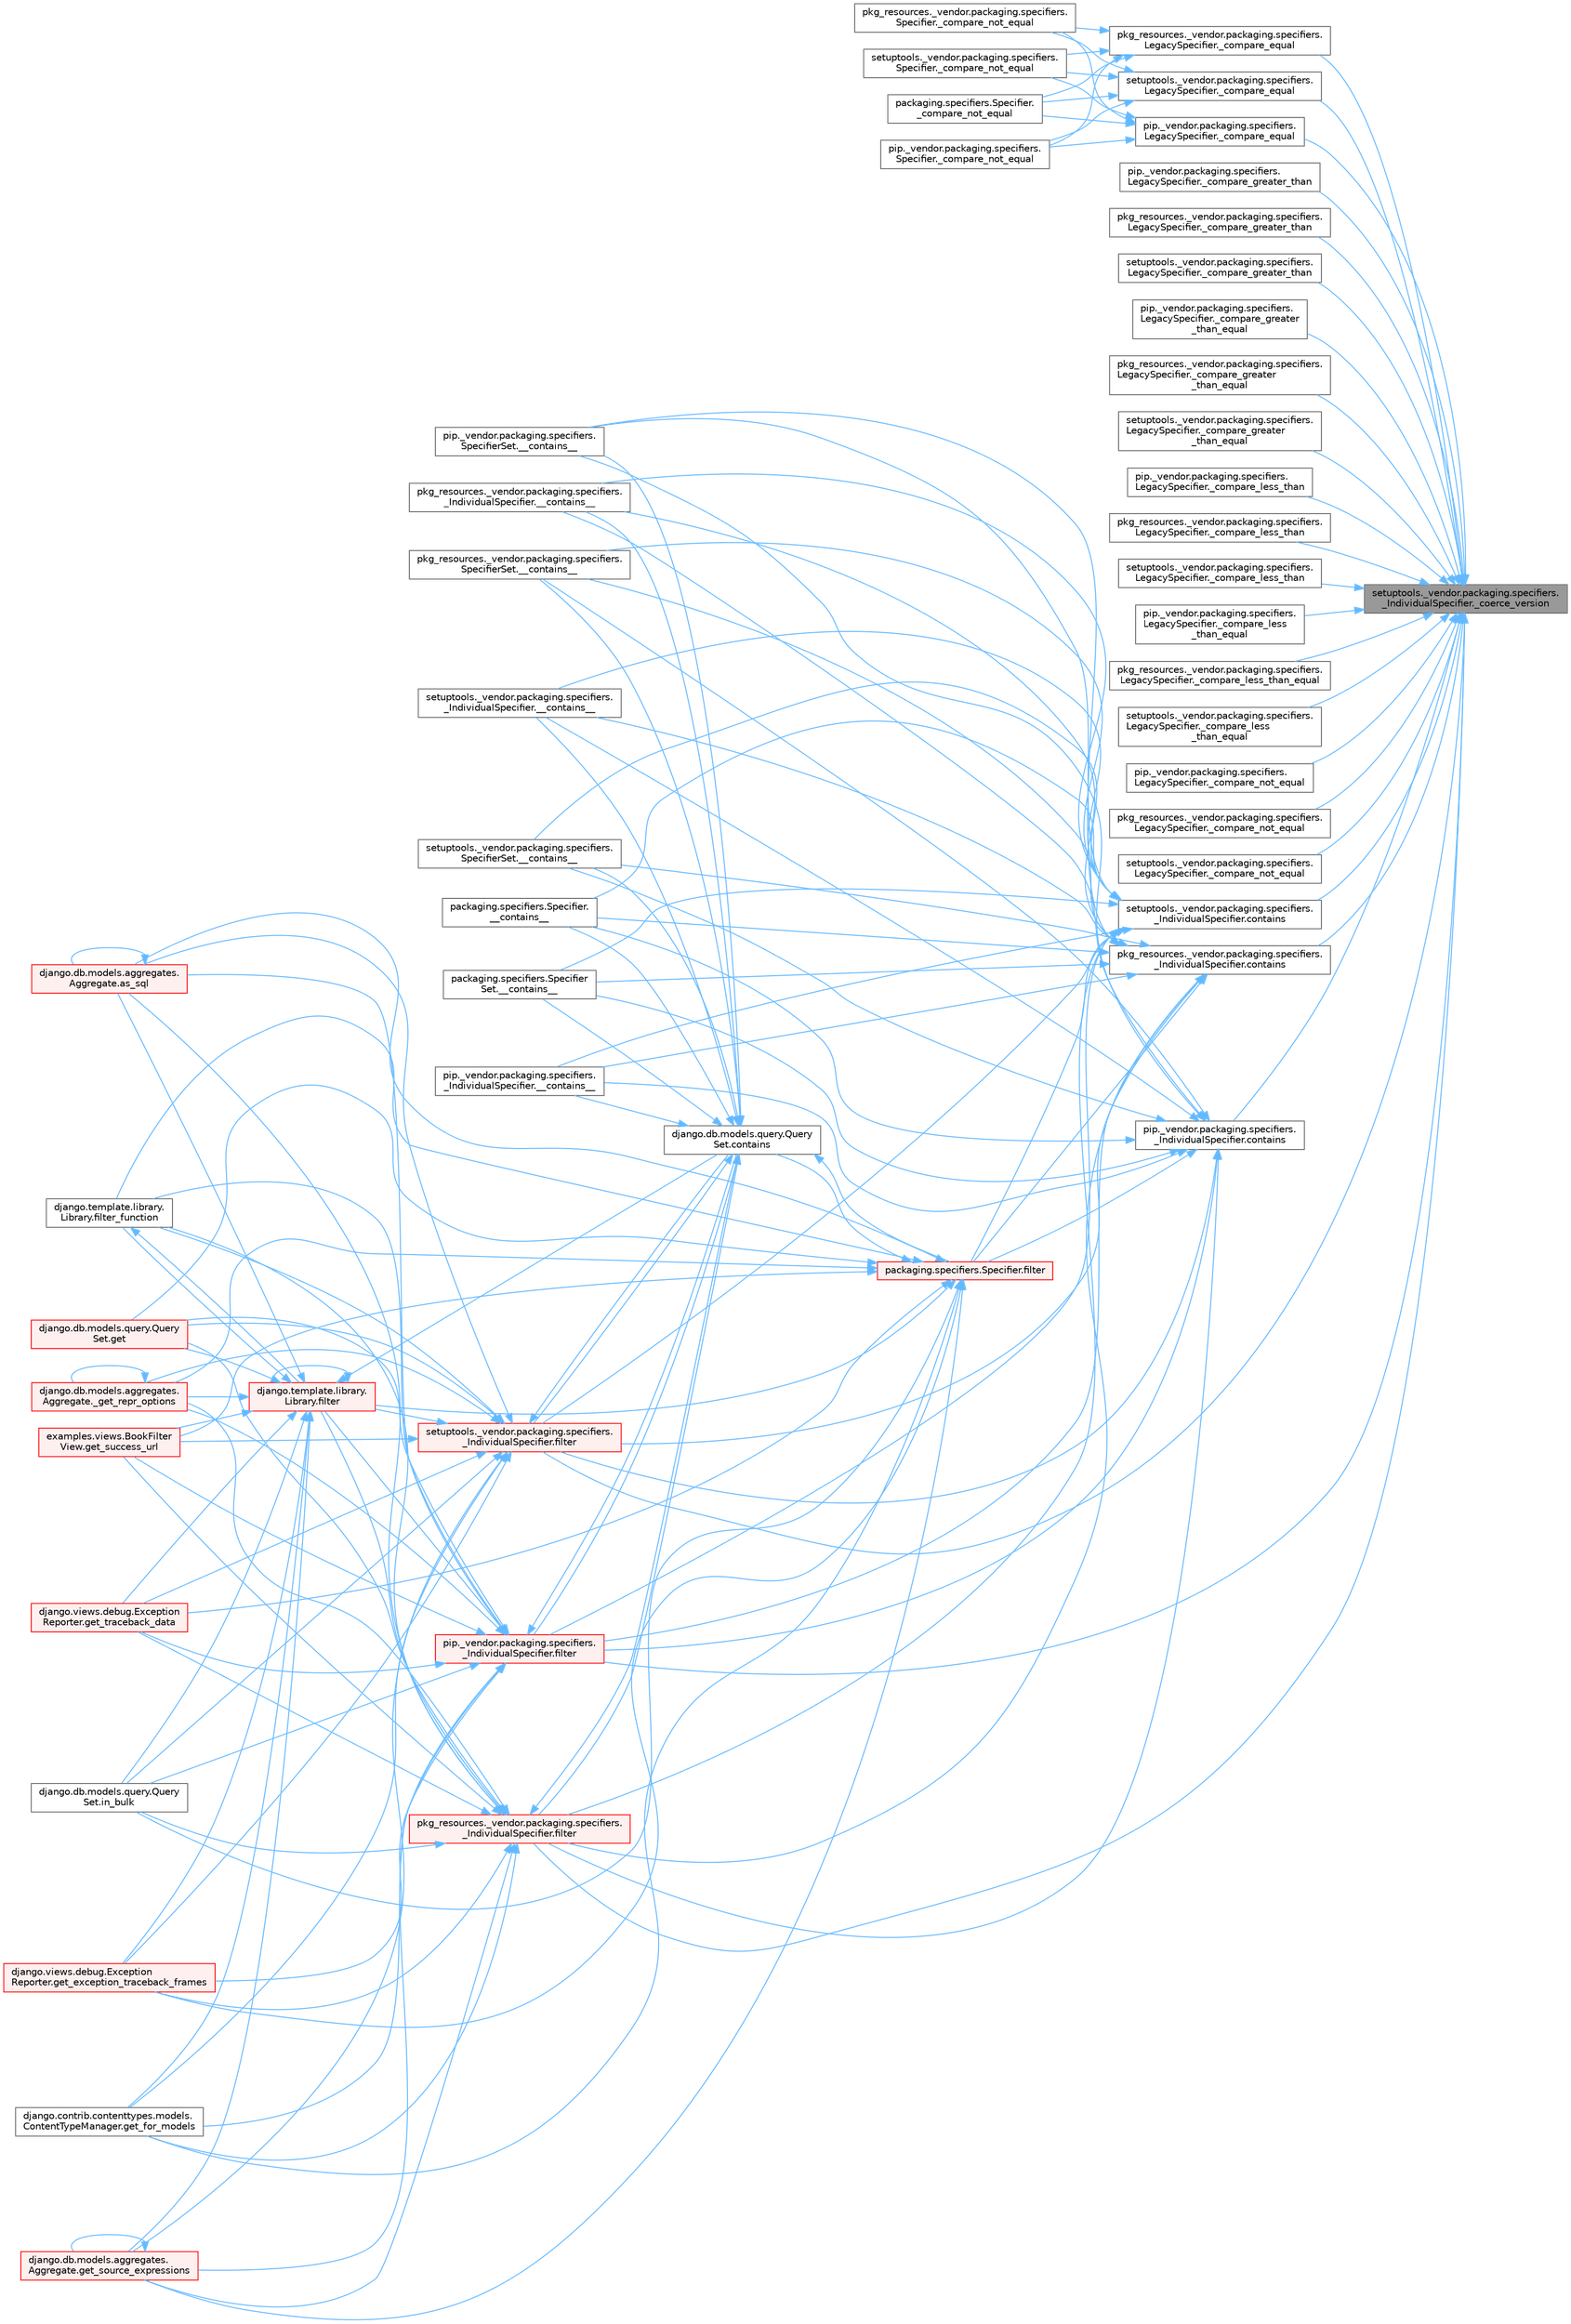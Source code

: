 digraph "setuptools._vendor.packaging.specifiers._IndividualSpecifier._coerce_version"
{
 // LATEX_PDF_SIZE
  bgcolor="transparent";
  edge [fontname=Helvetica,fontsize=10,labelfontname=Helvetica,labelfontsize=10];
  node [fontname=Helvetica,fontsize=10,shape=box,height=0.2,width=0.4];
  rankdir="RL";
  Node1 [id="Node000001",label="setuptools._vendor.packaging.specifiers.\l_IndividualSpecifier._coerce_version",height=0.2,width=0.4,color="gray40", fillcolor="grey60", style="filled", fontcolor="black",tooltip=" "];
  Node1 -> Node2 [id="edge1_Node000001_Node000002",dir="back",color="steelblue1",style="solid",tooltip=" "];
  Node2 [id="Node000002",label="pip._vendor.packaging.specifiers.\lLegacySpecifier._compare_equal",height=0.2,width=0.4,color="grey40", fillcolor="white", style="filled",URL="$classpip_1_1__vendor_1_1packaging_1_1specifiers_1_1_legacy_specifier.html#aa992abfe636b5dcc36fb73c9ba6eadc5",tooltip=" "];
  Node2 -> Node3 [id="edge2_Node000002_Node000003",dir="back",color="steelblue1",style="solid",tooltip=" "];
  Node3 [id="Node000003",label="packaging.specifiers.Specifier.\l_compare_not_equal",height=0.2,width=0.4,color="grey40", fillcolor="white", style="filled",URL="$classpackaging_1_1specifiers_1_1_specifier.html#afaf61a5885cdabcc436fab2c2c20abdf",tooltip=" "];
  Node2 -> Node4 [id="edge3_Node000002_Node000004",dir="back",color="steelblue1",style="solid",tooltip=" "];
  Node4 [id="Node000004",label="pip._vendor.packaging.specifiers.\lSpecifier._compare_not_equal",height=0.2,width=0.4,color="grey40", fillcolor="white", style="filled",URL="$classpip_1_1__vendor_1_1packaging_1_1specifiers_1_1_specifier.html#ac075d7482cc67183e717c5f5445e099c",tooltip=" "];
  Node2 -> Node5 [id="edge4_Node000002_Node000005",dir="back",color="steelblue1",style="solid",tooltip=" "];
  Node5 [id="Node000005",label="pkg_resources._vendor.packaging.specifiers.\lSpecifier._compare_not_equal",height=0.2,width=0.4,color="grey40", fillcolor="white", style="filled",URL="$classpkg__resources_1_1__vendor_1_1packaging_1_1specifiers_1_1_specifier.html#aecca9d52cf2ac225af3903268a50b1ba",tooltip=" "];
  Node2 -> Node6 [id="edge5_Node000002_Node000006",dir="back",color="steelblue1",style="solid",tooltip=" "];
  Node6 [id="Node000006",label="setuptools._vendor.packaging.specifiers.\lSpecifier._compare_not_equal",height=0.2,width=0.4,color="grey40", fillcolor="white", style="filled",URL="$classsetuptools_1_1__vendor_1_1packaging_1_1specifiers_1_1_specifier.html#aa03261e15d89f8c477abf4418d840951",tooltip=" "];
  Node1 -> Node7 [id="edge6_Node000001_Node000007",dir="back",color="steelblue1",style="solid",tooltip=" "];
  Node7 [id="Node000007",label="pkg_resources._vendor.packaging.specifiers.\lLegacySpecifier._compare_equal",height=0.2,width=0.4,color="grey40", fillcolor="white", style="filled",URL="$classpkg__resources_1_1__vendor_1_1packaging_1_1specifiers_1_1_legacy_specifier.html#a9ab14befdf33932453ea48aa388e64ef",tooltip=" "];
  Node7 -> Node3 [id="edge7_Node000007_Node000003",dir="back",color="steelblue1",style="solid",tooltip=" "];
  Node7 -> Node4 [id="edge8_Node000007_Node000004",dir="back",color="steelblue1",style="solid",tooltip=" "];
  Node7 -> Node5 [id="edge9_Node000007_Node000005",dir="back",color="steelblue1",style="solid",tooltip=" "];
  Node7 -> Node6 [id="edge10_Node000007_Node000006",dir="back",color="steelblue1",style="solid",tooltip=" "];
  Node1 -> Node8 [id="edge11_Node000001_Node000008",dir="back",color="steelblue1",style="solid",tooltip=" "];
  Node8 [id="Node000008",label="setuptools._vendor.packaging.specifiers.\lLegacySpecifier._compare_equal",height=0.2,width=0.4,color="grey40", fillcolor="white", style="filled",URL="$classsetuptools_1_1__vendor_1_1packaging_1_1specifiers_1_1_legacy_specifier.html#af2f9a3723cc43c0e2ba52554904ca5ee",tooltip=" "];
  Node8 -> Node3 [id="edge12_Node000008_Node000003",dir="back",color="steelblue1",style="solid",tooltip=" "];
  Node8 -> Node4 [id="edge13_Node000008_Node000004",dir="back",color="steelblue1",style="solid",tooltip=" "];
  Node8 -> Node5 [id="edge14_Node000008_Node000005",dir="back",color="steelblue1",style="solid",tooltip=" "];
  Node8 -> Node6 [id="edge15_Node000008_Node000006",dir="back",color="steelblue1",style="solid",tooltip=" "];
  Node1 -> Node9 [id="edge16_Node000001_Node000009",dir="back",color="steelblue1",style="solid",tooltip=" "];
  Node9 [id="Node000009",label="pip._vendor.packaging.specifiers.\lLegacySpecifier._compare_greater_than",height=0.2,width=0.4,color="grey40", fillcolor="white", style="filled",URL="$classpip_1_1__vendor_1_1packaging_1_1specifiers_1_1_legacy_specifier.html#a7f8ae49153f63ae98b5fcaa3aba95924",tooltip=" "];
  Node1 -> Node10 [id="edge17_Node000001_Node000010",dir="back",color="steelblue1",style="solid",tooltip=" "];
  Node10 [id="Node000010",label="pkg_resources._vendor.packaging.specifiers.\lLegacySpecifier._compare_greater_than",height=0.2,width=0.4,color="grey40", fillcolor="white", style="filled",URL="$classpkg__resources_1_1__vendor_1_1packaging_1_1specifiers_1_1_legacy_specifier.html#afa279350935f2a7582476d115ab74a6c",tooltip=" "];
  Node1 -> Node11 [id="edge18_Node000001_Node000011",dir="back",color="steelblue1",style="solid",tooltip=" "];
  Node11 [id="Node000011",label="setuptools._vendor.packaging.specifiers.\lLegacySpecifier._compare_greater_than",height=0.2,width=0.4,color="grey40", fillcolor="white", style="filled",URL="$classsetuptools_1_1__vendor_1_1packaging_1_1specifiers_1_1_legacy_specifier.html#a122d0eb86955927dd763498cb9765774",tooltip=" "];
  Node1 -> Node12 [id="edge19_Node000001_Node000012",dir="back",color="steelblue1",style="solid",tooltip=" "];
  Node12 [id="Node000012",label="pip._vendor.packaging.specifiers.\lLegacySpecifier._compare_greater\l_than_equal",height=0.2,width=0.4,color="grey40", fillcolor="white", style="filled",URL="$classpip_1_1__vendor_1_1packaging_1_1specifiers_1_1_legacy_specifier.html#a40b61cc2c25af7c94aa651295b25dab1",tooltip=" "];
  Node1 -> Node13 [id="edge20_Node000001_Node000013",dir="back",color="steelblue1",style="solid",tooltip=" "];
  Node13 [id="Node000013",label="pkg_resources._vendor.packaging.specifiers.\lLegacySpecifier._compare_greater\l_than_equal",height=0.2,width=0.4,color="grey40", fillcolor="white", style="filled",URL="$classpkg__resources_1_1__vendor_1_1packaging_1_1specifiers_1_1_legacy_specifier.html#a6778a400c248b6f8b374ffcf8c0ec60c",tooltip=" "];
  Node1 -> Node14 [id="edge21_Node000001_Node000014",dir="back",color="steelblue1",style="solid",tooltip=" "];
  Node14 [id="Node000014",label="setuptools._vendor.packaging.specifiers.\lLegacySpecifier._compare_greater\l_than_equal",height=0.2,width=0.4,color="grey40", fillcolor="white", style="filled",URL="$classsetuptools_1_1__vendor_1_1packaging_1_1specifiers_1_1_legacy_specifier.html#a0ac04fa512061f6629c6444e73358d34",tooltip=" "];
  Node1 -> Node15 [id="edge22_Node000001_Node000015",dir="back",color="steelblue1",style="solid",tooltip=" "];
  Node15 [id="Node000015",label="pip._vendor.packaging.specifiers.\lLegacySpecifier._compare_less_than",height=0.2,width=0.4,color="grey40", fillcolor="white", style="filled",URL="$classpip_1_1__vendor_1_1packaging_1_1specifiers_1_1_legacy_specifier.html#a64bc4cd3d43b304356d7ef3c3da8043a",tooltip=" "];
  Node1 -> Node16 [id="edge23_Node000001_Node000016",dir="back",color="steelblue1",style="solid",tooltip=" "];
  Node16 [id="Node000016",label="pkg_resources._vendor.packaging.specifiers.\lLegacySpecifier._compare_less_than",height=0.2,width=0.4,color="grey40", fillcolor="white", style="filled",URL="$classpkg__resources_1_1__vendor_1_1packaging_1_1specifiers_1_1_legacy_specifier.html#aa76c7e2e1e58b32a2801c09076eb9ee8",tooltip=" "];
  Node1 -> Node17 [id="edge24_Node000001_Node000017",dir="back",color="steelblue1",style="solid",tooltip=" "];
  Node17 [id="Node000017",label="setuptools._vendor.packaging.specifiers.\lLegacySpecifier._compare_less_than",height=0.2,width=0.4,color="grey40", fillcolor="white", style="filled",URL="$classsetuptools_1_1__vendor_1_1packaging_1_1specifiers_1_1_legacy_specifier.html#ac8081511dbe3bdf8d01a9bb9257a281c",tooltip=" "];
  Node1 -> Node18 [id="edge25_Node000001_Node000018",dir="back",color="steelblue1",style="solid",tooltip=" "];
  Node18 [id="Node000018",label="pip._vendor.packaging.specifiers.\lLegacySpecifier._compare_less\l_than_equal",height=0.2,width=0.4,color="grey40", fillcolor="white", style="filled",URL="$classpip_1_1__vendor_1_1packaging_1_1specifiers_1_1_legacy_specifier.html#a97c4a9b07607db6a9fc75305fad07592",tooltip=" "];
  Node1 -> Node19 [id="edge26_Node000001_Node000019",dir="back",color="steelblue1",style="solid",tooltip=" "];
  Node19 [id="Node000019",label="pkg_resources._vendor.packaging.specifiers.\lLegacySpecifier._compare_less_than_equal",height=0.2,width=0.4,color="grey40", fillcolor="white", style="filled",URL="$classpkg__resources_1_1__vendor_1_1packaging_1_1specifiers_1_1_legacy_specifier.html#a820d32e098eb543a2b03160a5724c3d1",tooltip=" "];
  Node1 -> Node20 [id="edge27_Node000001_Node000020",dir="back",color="steelblue1",style="solid",tooltip=" "];
  Node20 [id="Node000020",label="setuptools._vendor.packaging.specifiers.\lLegacySpecifier._compare_less\l_than_equal",height=0.2,width=0.4,color="grey40", fillcolor="white", style="filled",URL="$classsetuptools_1_1__vendor_1_1packaging_1_1specifiers_1_1_legacy_specifier.html#a0e6500c47377b3c773fa67f8a2f73adb",tooltip=" "];
  Node1 -> Node21 [id="edge28_Node000001_Node000021",dir="back",color="steelblue1",style="solid",tooltip=" "];
  Node21 [id="Node000021",label="pip._vendor.packaging.specifiers.\lLegacySpecifier._compare_not_equal",height=0.2,width=0.4,color="grey40", fillcolor="white", style="filled",URL="$classpip_1_1__vendor_1_1packaging_1_1specifiers_1_1_legacy_specifier.html#a9772d84edb67d9cc164ae26e13621e1c",tooltip=" "];
  Node1 -> Node22 [id="edge29_Node000001_Node000022",dir="back",color="steelblue1",style="solid",tooltip=" "];
  Node22 [id="Node000022",label="pkg_resources._vendor.packaging.specifiers.\lLegacySpecifier._compare_not_equal",height=0.2,width=0.4,color="grey40", fillcolor="white", style="filled",URL="$classpkg__resources_1_1__vendor_1_1packaging_1_1specifiers_1_1_legacy_specifier.html#aa5b8e0273c939304609e25b0a26674d4",tooltip=" "];
  Node1 -> Node23 [id="edge30_Node000001_Node000023",dir="back",color="steelblue1",style="solid",tooltip=" "];
  Node23 [id="Node000023",label="setuptools._vendor.packaging.specifiers.\lLegacySpecifier._compare_not_equal",height=0.2,width=0.4,color="grey40", fillcolor="white", style="filled",URL="$classsetuptools_1_1__vendor_1_1packaging_1_1specifiers_1_1_legacy_specifier.html#a203f91f790c2aedbbb57ec7711cc360a",tooltip=" "];
  Node1 -> Node24 [id="edge31_Node000001_Node000024",dir="back",color="steelblue1",style="solid",tooltip=" "];
  Node24 [id="Node000024",label="pip._vendor.packaging.specifiers.\l_IndividualSpecifier.contains",height=0.2,width=0.4,color="grey40", fillcolor="white", style="filled",URL="$classpip_1_1__vendor_1_1packaging_1_1specifiers_1_1___individual_specifier.html#a0225ec2329bc258c9ff7d62a4ad6dde5",tooltip=" "];
  Node24 -> Node25 [id="edge32_Node000024_Node000025",dir="back",color="steelblue1",style="solid",tooltip=" "];
  Node25 [id="Node000025",label="packaging.specifiers.Specifier.\l__contains__",height=0.2,width=0.4,color="grey40", fillcolor="white", style="filled",URL="$classpackaging_1_1specifiers_1_1_specifier.html#adc6d0f14bb1eff89499eea42047f3ba1",tooltip=" "];
  Node24 -> Node26 [id="edge33_Node000024_Node000026",dir="back",color="steelblue1",style="solid",tooltip=" "];
  Node26 [id="Node000026",label="packaging.specifiers.Specifier\lSet.__contains__",height=0.2,width=0.4,color="grey40", fillcolor="white", style="filled",URL="$classpackaging_1_1specifiers_1_1_specifier_set.html#afe431232e3df02a4ebec8ed882319eb4",tooltip=" "];
  Node24 -> Node27 [id="edge34_Node000024_Node000027",dir="back",color="steelblue1",style="solid",tooltip=" "];
  Node27 [id="Node000027",label="pip._vendor.packaging.specifiers.\l_IndividualSpecifier.__contains__",height=0.2,width=0.4,color="grey40", fillcolor="white", style="filled",URL="$classpip_1_1__vendor_1_1packaging_1_1specifiers_1_1___individual_specifier.html#a838b430af2f5ab5d2241a7c0bdd0e99e",tooltip=" "];
  Node24 -> Node28 [id="edge35_Node000024_Node000028",dir="back",color="steelblue1",style="solid",tooltip=" "];
  Node28 [id="Node000028",label="pip._vendor.packaging.specifiers.\lSpecifierSet.__contains__",height=0.2,width=0.4,color="grey40", fillcolor="white", style="filled",URL="$classpip_1_1__vendor_1_1packaging_1_1specifiers_1_1_specifier_set.html#a6129bfedcd20834661d4883f7fbaed86",tooltip=" "];
  Node24 -> Node29 [id="edge36_Node000024_Node000029",dir="back",color="steelblue1",style="solid",tooltip=" "];
  Node29 [id="Node000029",label="pkg_resources._vendor.packaging.specifiers.\l_IndividualSpecifier.__contains__",height=0.2,width=0.4,color="grey40", fillcolor="white", style="filled",URL="$classpkg__resources_1_1__vendor_1_1packaging_1_1specifiers_1_1___individual_specifier.html#a2370a23a1faa6987b992d9e69069aa6b",tooltip=" "];
  Node24 -> Node30 [id="edge37_Node000024_Node000030",dir="back",color="steelblue1",style="solid",tooltip=" "];
  Node30 [id="Node000030",label="pkg_resources._vendor.packaging.specifiers.\lSpecifierSet.__contains__",height=0.2,width=0.4,color="grey40", fillcolor="white", style="filled",URL="$classpkg__resources_1_1__vendor_1_1packaging_1_1specifiers_1_1_specifier_set.html#aad5022ca5dea895ec350e338ba308529",tooltip=" "];
  Node24 -> Node31 [id="edge38_Node000024_Node000031",dir="back",color="steelblue1",style="solid",tooltip=" "];
  Node31 [id="Node000031",label="setuptools._vendor.packaging.specifiers.\l_IndividualSpecifier.__contains__",height=0.2,width=0.4,color="grey40", fillcolor="white", style="filled",URL="$classsetuptools_1_1__vendor_1_1packaging_1_1specifiers_1_1___individual_specifier.html#aff90cdb7b48e1e261461d10f6bbe8c5e",tooltip=" "];
  Node24 -> Node32 [id="edge39_Node000024_Node000032",dir="back",color="steelblue1",style="solid",tooltip=" "];
  Node32 [id="Node000032",label="setuptools._vendor.packaging.specifiers.\lSpecifierSet.__contains__",height=0.2,width=0.4,color="grey40", fillcolor="white", style="filled",URL="$classsetuptools_1_1__vendor_1_1packaging_1_1specifiers_1_1_specifier_set.html#a44a6f0f6a924c5c4fb150fff13c089c6",tooltip=" "];
  Node24 -> Node33 [id="edge40_Node000024_Node000033",dir="back",color="steelblue1",style="solid",tooltip=" "];
  Node33 [id="Node000033",label="packaging.specifiers.Specifier.filter",height=0.2,width=0.4,color="red", fillcolor="#FFF0F0", style="filled",URL="$classpackaging_1_1specifiers_1_1_specifier.html#a22d9e14c5343d89e742b098b6d7997f7",tooltip=" "];
  Node33 -> Node34 [id="edge41_Node000033_Node000034",dir="back",color="steelblue1",style="solid",tooltip=" "];
  Node34 [id="Node000034",label="django.db.models.aggregates.\lAggregate._get_repr_options",height=0.2,width=0.4,color="red", fillcolor="#FFF0F0", style="filled",URL="$classdjango_1_1db_1_1models_1_1aggregates_1_1_aggregate.html#a9256cb09b47d2922447ef2d7e78a9cc7",tooltip=" "];
  Node34 -> Node34 [id="edge42_Node000034_Node000034",dir="back",color="steelblue1",style="solid",tooltip=" "];
  Node33 -> Node37 [id="edge43_Node000033_Node000037",dir="back",color="steelblue1",style="solid",tooltip=" "];
  Node37 [id="Node000037",label="django.db.models.aggregates.\lAggregate.as_sql",height=0.2,width=0.4,color="red", fillcolor="#FFF0F0", style="filled",URL="$classdjango_1_1db_1_1models_1_1aggregates_1_1_aggregate.html#aeb213202f480fabf5956d513efab08d6",tooltip=" "];
  Node37 -> Node37 [id="edge44_Node000037_Node000037",dir="back",color="steelblue1",style="solid",tooltip=" "];
  Node33 -> Node66 [id="edge45_Node000033_Node000066",dir="back",color="steelblue1",style="solid",tooltip=" "];
  Node66 [id="Node000066",label="django.db.models.query.Query\lSet.contains",height=0.2,width=0.4,color="grey40", fillcolor="white", style="filled",URL="$classdjango_1_1db_1_1models_1_1query_1_1_query_set.html#a242e569a4bce6723adc3e71fdc69b70f",tooltip=" "];
  Node66 -> Node25 [id="edge46_Node000066_Node000025",dir="back",color="steelblue1",style="solid",tooltip=" "];
  Node66 -> Node26 [id="edge47_Node000066_Node000026",dir="back",color="steelblue1",style="solid",tooltip=" "];
  Node66 -> Node27 [id="edge48_Node000066_Node000027",dir="back",color="steelblue1",style="solid",tooltip=" "];
  Node66 -> Node28 [id="edge49_Node000066_Node000028",dir="back",color="steelblue1",style="solid",tooltip=" "];
  Node66 -> Node29 [id="edge50_Node000066_Node000029",dir="back",color="steelblue1",style="solid",tooltip=" "];
  Node66 -> Node30 [id="edge51_Node000066_Node000030",dir="back",color="steelblue1",style="solid",tooltip=" "];
  Node66 -> Node31 [id="edge52_Node000066_Node000031",dir="back",color="steelblue1",style="solid",tooltip=" "];
  Node66 -> Node32 [id="edge53_Node000066_Node000032",dir="back",color="steelblue1",style="solid",tooltip=" "];
  Node66 -> Node33 [id="edge54_Node000066_Node000033",dir="back",color="steelblue1",style="solid",tooltip=" "];
  Node66 -> Node67 [id="edge55_Node000066_Node000067",dir="back",color="steelblue1",style="solid",tooltip=" "];
  Node67 [id="Node000067",label="pip._vendor.packaging.specifiers.\l_IndividualSpecifier.filter",height=0.2,width=0.4,color="red", fillcolor="#FFF0F0", style="filled",URL="$classpip_1_1__vendor_1_1packaging_1_1specifiers_1_1___individual_specifier.html#a6203976cfa5ddd6a1f47f8dfe0669fd7",tooltip=" "];
  Node67 -> Node34 [id="edge56_Node000067_Node000034",dir="back",color="steelblue1",style="solid",tooltip=" "];
  Node67 -> Node37 [id="edge57_Node000067_Node000037",dir="back",color="steelblue1",style="solid",tooltip=" "];
  Node67 -> Node66 [id="edge58_Node000067_Node000066",dir="back",color="steelblue1",style="solid",tooltip=" "];
  Node67 -> Node68 [id="edge59_Node000067_Node000068",dir="back",color="steelblue1",style="solid",tooltip=" "];
  Node68 [id="Node000068",label="django.template.library.\lLibrary.filter",height=0.2,width=0.4,color="red", fillcolor="#FFF0F0", style="filled",URL="$classdjango_1_1template_1_1library_1_1_library.html#ac67bb1211ffc0354d5bf33029a58aa43",tooltip=" "];
  Node68 -> Node34 [id="edge60_Node000068_Node000034",dir="back",color="steelblue1",style="solid",tooltip=" "];
  Node68 -> Node37 [id="edge61_Node000068_Node000037",dir="back",color="steelblue1",style="solid",tooltip=" "];
  Node68 -> Node66 [id="edge62_Node000068_Node000066",dir="back",color="steelblue1",style="solid",tooltip=" "];
  Node68 -> Node68 [id="edge63_Node000068_Node000068",dir="back",color="steelblue1",style="solid",tooltip=" "];
  Node68 -> Node69 [id="edge64_Node000068_Node000069",dir="back",color="steelblue1",style="solid",tooltip=" "];
  Node69 [id="Node000069",label="django.template.library.\lLibrary.filter_function",height=0.2,width=0.4,color="grey40", fillcolor="white", style="filled",URL="$classdjango_1_1template_1_1library_1_1_library.html#ac31ca4b9799430f0623aea9d177a04dc",tooltip=" "];
  Node69 -> Node68 [id="edge65_Node000069_Node000068",dir="back",color="steelblue1",style="solid",tooltip=" "];
  Node68 -> Node70 [id="edge66_Node000068_Node000070",dir="back",color="steelblue1",style="solid",tooltip=" "];
  Node70 [id="Node000070",label="django.db.models.query.Query\lSet.get",height=0.2,width=0.4,color="red", fillcolor="#FFF0F0", style="filled",URL="$classdjango_1_1db_1_1models_1_1query_1_1_query_set.html#afe9afa909843984d4fa4c2555f0f1310",tooltip=" "];
  Node68 -> Node2633 [id="edge67_Node000068_Node002633",dir="back",color="steelblue1",style="solid",tooltip=" "];
  Node2633 [id="Node002633",label="django.views.debug.Exception\lReporter.get_exception_traceback_frames",height=0.2,width=0.4,color="red", fillcolor="#FFF0F0", style="filled",URL="$classdjango_1_1views_1_1debug_1_1_exception_reporter.html#a326b08b3941038a5504f8e0a846bae68",tooltip=" "];
  Node68 -> Node717 [id="edge68_Node000068_Node000717",dir="back",color="steelblue1",style="solid",tooltip=" "];
  Node717 [id="Node000717",label="django.contrib.contenttypes.models.\lContentTypeManager.get_for_models",height=0.2,width=0.4,color="grey40", fillcolor="white", style="filled",URL="$classdjango_1_1contrib_1_1contenttypes_1_1models_1_1_content_type_manager.html#a541a2e215680799739b6f8c1b19ddda4",tooltip=" "];
  Node68 -> Node2635 [id="edge69_Node000068_Node002635",dir="back",color="steelblue1",style="solid",tooltip=" "];
  Node2635 [id="Node002635",label="django.db.models.aggregates.\lAggregate.get_source_expressions",height=0.2,width=0.4,color="red", fillcolor="#FFF0F0", style="filled",URL="$classdjango_1_1db_1_1models_1_1aggregates_1_1_aggregate.html#a4a47839518c013f780a931e4bcf2d4f1",tooltip=" "];
  Node2635 -> Node2635 [id="edge70_Node002635_Node002635",dir="back",color="steelblue1",style="solid",tooltip=" "];
  Node68 -> Node2637 [id="edge71_Node000068_Node002637",dir="back",color="steelblue1",style="solid",tooltip=" "];
  Node2637 [id="Node002637",label="examples.views.BookFilter\lView.get_success_url",height=0.2,width=0.4,color="red", fillcolor="#FFF0F0", style="filled",URL="$classexamples_1_1views_1_1_book_filter_view.html#aa2850ac24b9acf2933ac3db160ee5a56",tooltip=" "];
  Node68 -> Node181 [id="edge72_Node000068_Node000181",dir="back",color="steelblue1",style="solid",tooltip=" "];
  Node181 [id="Node000181",label="django.views.debug.Exception\lReporter.get_traceback_data",height=0.2,width=0.4,color="red", fillcolor="#FFF0F0", style="filled",URL="$classdjango_1_1views_1_1debug_1_1_exception_reporter.html#ada9d00ba4c901b186db405e92ebbc211",tooltip=" "];
  Node68 -> Node2638 [id="edge73_Node000068_Node002638",dir="back",color="steelblue1",style="solid",tooltip=" "];
  Node2638 [id="Node002638",label="django.db.models.query.Query\lSet.in_bulk",height=0.2,width=0.4,color="grey40", fillcolor="white", style="filled",URL="$classdjango_1_1db_1_1models_1_1query_1_1_query_set.html#a5958a37586e4e5a39b6b2f8e3fa65d86",tooltip=" "];
  Node67 -> Node69 [id="edge74_Node000067_Node000069",dir="back",color="steelblue1",style="solid",tooltip=" "];
  Node67 -> Node70 [id="edge75_Node000067_Node000070",dir="back",color="steelblue1",style="solid",tooltip=" "];
  Node67 -> Node2633 [id="edge76_Node000067_Node002633",dir="back",color="steelblue1",style="solid",tooltip=" "];
  Node67 -> Node717 [id="edge77_Node000067_Node000717",dir="back",color="steelblue1",style="solid",tooltip=" "];
  Node67 -> Node2635 [id="edge78_Node000067_Node002635",dir="back",color="steelblue1",style="solid",tooltip=" "];
  Node67 -> Node2637 [id="edge79_Node000067_Node002637",dir="back",color="steelblue1",style="solid",tooltip=" "];
  Node67 -> Node181 [id="edge80_Node000067_Node000181",dir="back",color="steelblue1",style="solid",tooltip=" "];
  Node67 -> Node2638 [id="edge81_Node000067_Node002638",dir="back",color="steelblue1",style="solid",tooltip=" "];
  Node66 -> Node3200 [id="edge82_Node000066_Node003200",dir="back",color="steelblue1",style="solid",tooltip=" "];
  Node3200 [id="Node003200",label="pkg_resources._vendor.packaging.specifiers.\l_IndividualSpecifier.filter",height=0.2,width=0.4,color="red", fillcolor="#FFF0F0", style="filled",URL="$classpkg__resources_1_1__vendor_1_1packaging_1_1specifiers_1_1___individual_specifier.html#ad284c0e05b23f4b6838266492c00fc3e",tooltip=" "];
  Node3200 -> Node34 [id="edge83_Node003200_Node000034",dir="back",color="steelblue1",style="solid",tooltip=" "];
  Node3200 -> Node37 [id="edge84_Node003200_Node000037",dir="back",color="steelblue1",style="solid",tooltip=" "];
  Node3200 -> Node66 [id="edge85_Node003200_Node000066",dir="back",color="steelblue1",style="solid",tooltip=" "];
  Node3200 -> Node68 [id="edge86_Node003200_Node000068",dir="back",color="steelblue1",style="solid",tooltip=" "];
  Node3200 -> Node69 [id="edge87_Node003200_Node000069",dir="back",color="steelblue1",style="solid",tooltip=" "];
  Node3200 -> Node70 [id="edge88_Node003200_Node000070",dir="back",color="steelblue1",style="solid",tooltip=" "];
  Node3200 -> Node2633 [id="edge89_Node003200_Node002633",dir="back",color="steelblue1",style="solid",tooltip=" "];
  Node3200 -> Node717 [id="edge90_Node003200_Node000717",dir="back",color="steelblue1",style="solid",tooltip=" "];
  Node3200 -> Node2635 [id="edge91_Node003200_Node002635",dir="back",color="steelblue1",style="solid",tooltip=" "];
  Node3200 -> Node2637 [id="edge92_Node003200_Node002637",dir="back",color="steelblue1",style="solid",tooltip=" "];
  Node3200 -> Node181 [id="edge93_Node003200_Node000181",dir="back",color="steelblue1",style="solid",tooltip=" "];
  Node3200 -> Node2638 [id="edge94_Node003200_Node002638",dir="back",color="steelblue1",style="solid",tooltip=" "];
  Node66 -> Node3201 [id="edge95_Node000066_Node003201",dir="back",color="steelblue1",style="solid",tooltip=" "];
  Node3201 [id="Node003201",label="setuptools._vendor.packaging.specifiers.\l_IndividualSpecifier.filter",height=0.2,width=0.4,color="red", fillcolor="#FFF0F0", style="filled",URL="$classsetuptools_1_1__vendor_1_1packaging_1_1specifiers_1_1___individual_specifier.html#a7f35b396bffe2a5276887eda17fd660b",tooltip=" "];
  Node3201 -> Node34 [id="edge96_Node003201_Node000034",dir="back",color="steelblue1",style="solid",tooltip=" "];
  Node3201 -> Node37 [id="edge97_Node003201_Node000037",dir="back",color="steelblue1",style="solid",tooltip=" "];
  Node3201 -> Node66 [id="edge98_Node003201_Node000066",dir="back",color="steelblue1",style="solid",tooltip=" "];
  Node3201 -> Node68 [id="edge99_Node003201_Node000068",dir="back",color="steelblue1",style="solid",tooltip=" "];
  Node3201 -> Node69 [id="edge100_Node003201_Node000069",dir="back",color="steelblue1",style="solid",tooltip=" "];
  Node3201 -> Node70 [id="edge101_Node003201_Node000070",dir="back",color="steelblue1",style="solid",tooltip=" "];
  Node3201 -> Node2633 [id="edge102_Node003201_Node002633",dir="back",color="steelblue1",style="solid",tooltip=" "];
  Node3201 -> Node717 [id="edge103_Node003201_Node000717",dir="back",color="steelblue1",style="solid",tooltip=" "];
  Node3201 -> Node2635 [id="edge104_Node003201_Node002635",dir="back",color="steelblue1",style="solid",tooltip=" "];
  Node3201 -> Node2637 [id="edge105_Node003201_Node002637",dir="back",color="steelblue1",style="solid",tooltip=" "];
  Node3201 -> Node181 [id="edge106_Node003201_Node000181",dir="back",color="steelblue1",style="solid",tooltip=" "];
  Node3201 -> Node2638 [id="edge107_Node003201_Node002638",dir="back",color="steelblue1",style="solid",tooltip=" "];
  Node33 -> Node68 [id="edge108_Node000033_Node000068",dir="back",color="steelblue1",style="solid",tooltip=" "];
  Node33 -> Node69 [id="edge109_Node000033_Node000069",dir="back",color="steelblue1",style="solid",tooltip=" "];
  Node33 -> Node70 [id="edge110_Node000033_Node000070",dir="back",color="steelblue1",style="solid",tooltip=" "];
  Node33 -> Node2633 [id="edge111_Node000033_Node002633",dir="back",color="steelblue1",style="solid",tooltip=" "];
  Node33 -> Node717 [id="edge112_Node000033_Node000717",dir="back",color="steelblue1",style="solid",tooltip=" "];
  Node33 -> Node2635 [id="edge113_Node000033_Node002635",dir="back",color="steelblue1",style="solid",tooltip=" "];
  Node33 -> Node2637 [id="edge114_Node000033_Node002637",dir="back",color="steelblue1",style="solid",tooltip=" "];
  Node33 -> Node181 [id="edge115_Node000033_Node000181",dir="back",color="steelblue1",style="solid",tooltip=" "];
  Node33 -> Node2638 [id="edge116_Node000033_Node002638",dir="back",color="steelblue1",style="solid",tooltip=" "];
  Node24 -> Node67 [id="edge117_Node000024_Node000067",dir="back",color="steelblue1",style="solid",tooltip=" "];
  Node24 -> Node3200 [id="edge118_Node000024_Node003200",dir="back",color="steelblue1",style="solid",tooltip=" "];
  Node24 -> Node3201 [id="edge119_Node000024_Node003201",dir="back",color="steelblue1",style="solid",tooltip=" "];
  Node1 -> Node3202 [id="edge120_Node000001_Node003202",dir="back",color="steelblue1",style="solid",tooltip=" "];
  Node3202 [id="Node003202",label="pkg_resources._vendor.packaging.specifiers.\l_IndividualSpecifier.contains",height=0.2,width=0.4,color="grey40", fillcolor="white", style="filled",URL="$classpkg__resources_1_1__vendor_1_1packaging_1_1specifiers_1_1___individual_specifier.html#ad490fa0c3edddc0b101c1f2a13af7644",tooltip=" "];
  Node3202 -> Node25 [id="edge121_Node003202_Node000025",dir="back",color="steelblue1",style="solid",tooltip=" "];
  Node3202 -> Node26 [id="edge122_Node003202_Node000026",dir="back",color="steelblue1",style="solid",tooltip=" "];
  Node3202 -> Node27 [id="edge123_Node003202_Node000027",dir="back",color="steelblue1",style="solid",tooltip=" "];
  Node3202 -> Node28 [id="edge124_Node003202_Node000028",dir="back",color="steelblue1",style="solid",tooltip=" "];
  Node3202 -> Node29 [id="edge125_Node003202_Node000029",dir="back",color="steelblue1",style="solid",tooltip=" "];
  Node3202 -> Node30 [id="edge126_Node003202_Node000030",dir="back",color="steelblue1",style="solid",tooltip=" "];
  Node3202 -> Node31 [id="edge127_Node003202_Node000031",dir="back",color="steelblue1",style="solid",tooltip=" "];
  Node3202 -> Node32 [id="edge128_Node003202_Node000032",dir="back",color="steelblue1",style="solid",tooltip=" "];
  Node3202 -> Node33 [id="edge129_Node003202_Node000033",dir="back",color="steelblue1",style="solid",tooltip=" "];
  Node3202 -> Node67 [id="edge130_Node003202_Node000067",dir="back",color="steelblue1",style="solid",tooltip=" "];
  Node3202 -> Node3200 [id="edge131_Node003202_Node003200",dir="back",color="steelblue1",style="solid",tooltip=" "];
  Node3202 -> Node3201 [id="edge132_Node003202_Node003201",dir="back",color="steelblue1",style="solid",tooltip=" "];
  Node1 -> Node3203 [id="edge133_Node000001_Node003203",dir="back",color="steelblue1",style="solid",tooltip=" "];
  Node3203 [id="Node003203",label="setuptools._vendor.packaging.specifiers.\l_IndividualSpecifier.contains",height=0.2,width=0.4,color="grey40", fillcolor="white", style="filled",URL="$classsetuptools_1_1__vendor_1_1packaging_1_1specifiers_1_1___individual_specifier.html#aed6d984e133bfe928b2ee6e1315a1d00",tooltip=" "];
  Node3203 -> Node25 [id="edge134_Node003203_Node000025",dir="back",color="steelblue1",style="solid",tooltip=" "];
  Node3203 -> Node26 [id="edge135_Node003203_Node000026",dir="back",color="steelblue1",style="solid",tooltip=" "];
  Node3203 -> Node27 [id="edge136_Node003203_Node000027",dir="back",color="steelblue1",style="solid",tooltip=" "];
  Node3203 -> Node28 [id="edge137_Node003203_Node000028",dir="back",color="steelblue1",style="solid",tooltip=" "];
  Node3203 -> Node29 [id="edge138_Node003203_Node000029",dir="back",color="steelblue1",style="solid",tooltip=" "];
  Node3203 -> Node30 [id="edge139_Node003203_Node000030",dir="back",color="steelblue1",style="solid",tooltip=" "];
  Node3203 -> Node31 [id="edge140_Node003203_Node000031",dir="back",color="steelblue1",style="solid",tooltip=" "];
  Node3203 -> Node32 [id="edge141_Node003203_Node000032",dir="back",color="steelblue1",style="solid",tooltip=" "];
  Node3203 -> Node33 [id="edge142_Node003203_Node000033",dir="back",color="steelblue1",style="solid",tooltip=" "];
  Node3203 -> Node67 [id="edge143_Node003203_Node000067",dir="back",color="steelblue1",style="solid",tooltip=" "];
  Node3203 -> Node3200 [id="edge144_Node003203_Node003200",dir="back",color="steelblue1",style="solid",tooltip=" "];
  Node3203 -> Node3201 [id="edge145_Node003203_Node003201",dir="back",color="steelblue1",style="solid",tooltip=" "];
  Node1 -> Node67 [id="edge146_Node000001_Node000067",dir="back",color="steelblue1",style="solid",tooltip=" "];
  Node1 -> Node3200 [id="edge147_Node000001_Node003200",dir="back",color="steelblue1",style="solid",tooltip=" "];
  Node1 -> Node3201 [id="edge148_Node000001_Node003201",dir="back",color="steelblue1",style="solid",tooltip=" "];
}
